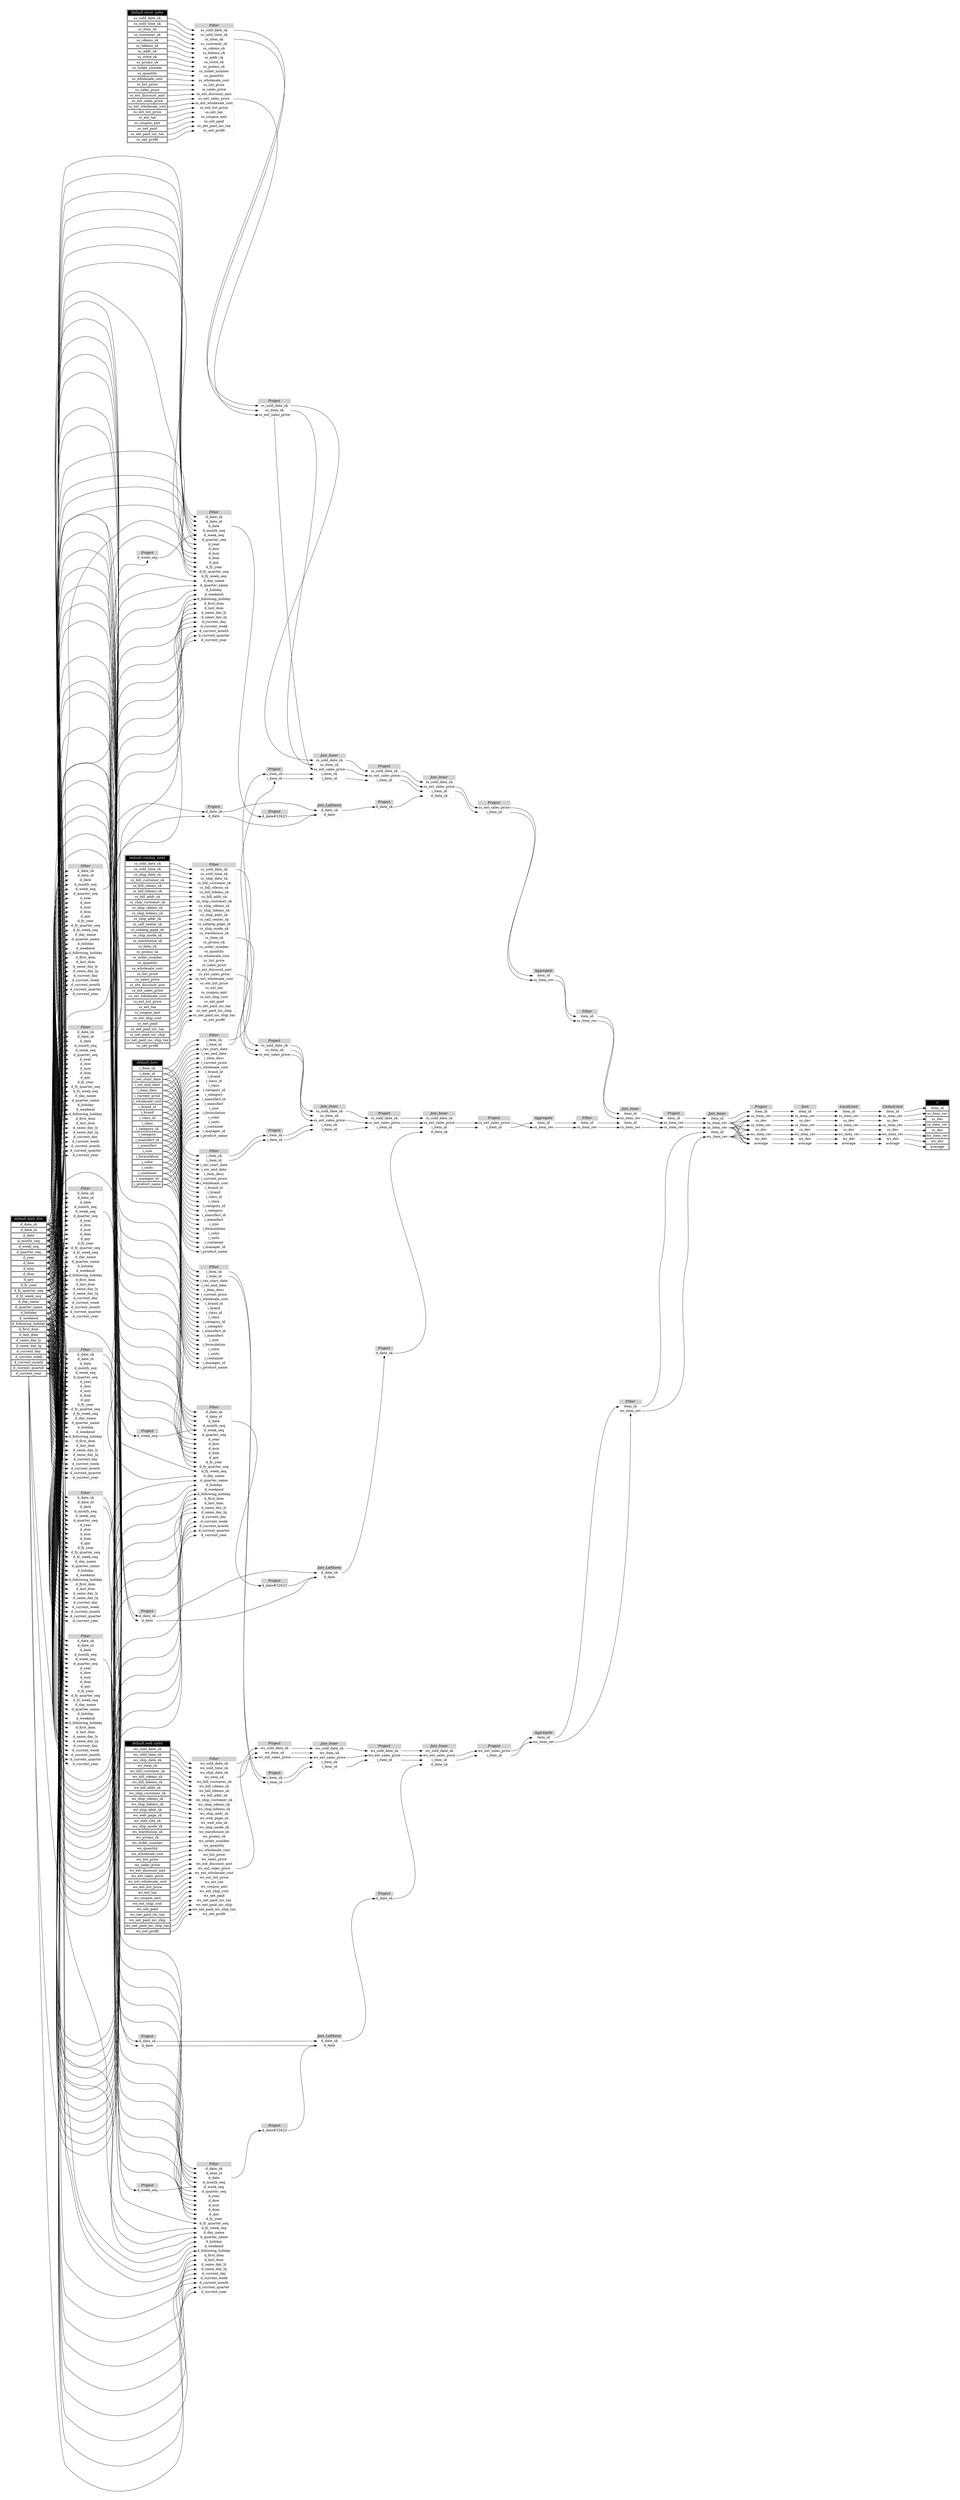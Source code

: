 // Automatically generated by TPCDSFlowTestSuite


digraph {
  graph [pad="0.5" nodesep="0.5" ranksep="1" fontname="Helvetica" rankdir=LR];
  node [shape=plaintext]

  
"Aggregate_18fbb4a" [label=<
<table color="lightgray" border="1" cellborder="0" cellspacing="0">
  <tr><td bgcolor="lightgray" port="nodeName"><i>Aggregate</i></td></tr>
  <tr><td port="0">item_id</td></tr>
<tr><td port="1">cs_item_rev</td></tr>
</table>>];
     

"Aggregate_3440aec" [label=<
<table color="lightgray" border="1" cellborder="0" cellspacing="0">
  <tr><td bgcolor="lightgray" port="nodeName"><i>Aggregate</i></td></tr>
  <tr><td port="0">item_id</td></tr>
<tr><td port="1">ss_item_rev</td></tr>
</table>>];
     

"Aggregate_e81249c" [label=<
<table color="lightgray" border="1" cellborder="0" cellspacing="0">
  <tr><td bgcolor="lightgray" port="nodeName"><i>Aggregate</i></td></tr>
  <tr><td port="0">item_id</td></tr>
<tr><td port="1">ws_item_rev</td></tr>
</table>>];
     

"Filter_0543bbc" [label=<
<table color="lightgray" border="1" cellborder="0" cellspacing="0">
  <tr><td bgcolor="lightgray" port="nodeName"><i>Filter</i></td></tr>
  <tr><td port="0">d_date_sk</td></tr>
<tr><td port="1">d_date_id</td></tr>
<tr><td port="2">d_date</td></tr>
<tr><td port="3">d_month_seq</td></tr>
<tr><td port="4">d_week_seq</td></tr>
<tr><td port="5">d_quarter_seq</td></tr>
<tr><td port="6">d_year</td></tr>
<tr><td port="7">d_dow</td></tr>
<tr><td port="8">d_moy</td></tr>
<tr><td port="9">d_dom</td></tr>
<tr><td port="10">d_qoy</td></tr>
<tr><td port="11">d_fy_year</td></tr>
<tr><td port="12">d_fy_quarter_seq</td></tr>
<tr><td port="13">d_fy_week_seq</td></tr>
<tr><td port="14">d_day_name</td></tr>
<tr><td port="15">d_quarter_name</td></tr>
<tr><td port="16">d_holiday</td></tr>
<tr><td port="17">d_weekend</td></tr>
<tr><td port="18">d_following_holiday</td></tr>
<tr><td port="19">d_first_dom</td></tr>
<tr><td port="20">d_last_dom</td></tr>
<tr><td port="21">d_same_day_ly</td></tr>
<tr><td port="22">d_same_day_lq</td></tr>
<tr><td port="23">d_current_day</td></tr>
<tr><td port="24">d_current_week</td></tr>
<tr><td port="25">d_current_month</td></tr>
<tr><td port="26">d_current_quarter</td></tr>
<tr><td port="27">d_current_year</td></tr>
</table>>];
     

"Filter_06c994e" [label=<
<table color="lightgray" border="1" cellborder="0" cellspacing="0">
  <tr><td bgcolor="lightgray" port="nodeName"><i>Filter</i></td></tr>
  <tr><td port="0">ss_sold_date_sk</td></tr>
<tr><td port="1">ss_sold_time_sk</td></tr>
<tr><td port="2">ss_item_sk</td></tr>
<tr><td port="3">ss_customer_sk</td></tr>
<tr><td port="4">ss_cdemo_sk</td></tr>
<tr><td port="5">ss_hdemo_sk</td></tr>
<tr><td port="6">ss_addr_sk</td></tr>
<tr><td port="7">ss_store_sk</td></tr>
<tr><td port="8">ss_promo_sk</td></tr>
<tr><td port="9">ss_ticket_number</td></tr>
<tr><td port="10">ss_quantity</td></tr>
<tr><td port="11">ss_wholesale_cost</td></tr>
<tr><td port="12">ss_list_price</td></tr>
<tr><td port="13">ss_sales_price</td></tr>
<tr><td port="14">ss_ext_discount_amt</td></tr>
<tr><td port="15">ss_ext_sales_price</td></tr>
<tr><td port="16">ss_ext_wholesale_cost</td></tr>
<tr><td port="17">ss_ext_list_price</td></tr>
<tr><td port="18">ss_ext_tax</td></tr>
<tr><td port="19">ss_coupon_amt</td></tr>
<tr><td port="20">ss_net_paid</td></tr>
<tr><td port="21">ss_net_paid_inc_tax</td></tr>
<tr><td port="22">ss_net_profit</td></tr>
</table>>];
     

"Filter_1317dd9" [label=<
<table color="lightgray" border="1" cellborder="0" cellspacing="0">
  <tr><td bgcolor="lightgray" port="nodeName"><i>Filter</i></td></tr>
  <tr><td port="0">ws_sold_date_sk</td></tr>
<tr><td port="1">ws_sold_time_sk</td></tr>
<tr><td port="2">ws_ship_date_sk</td></tr>
<tr><td port="3">ws_item_sk</td></tr>
<tr><td port="4">ws_bill_customer_sk</td></tr>
<tr><td port="5">ws_bill_cdemo_sk</td></tr>
<tr><td port="6">ws_bill_hdemo_sk</td></tr>
<tr><td port="7">ws_bill_addr_sk</td></tr>
<tr><td port="8">ws_ship_customer_sk</td></tr>
<tr><td port="9">ws_ship_cdemo_sk</td></tr>
<tr><td port="10">ws_ship_hdemo_sk</td></tr>
<tr><td port="11">ws_ship_addr_sk</td></tr>
<tr><td port="12">ws_web_page_sk</td></tr>
<tr><td port="13">ws_web_site_sk</td></tr>
<tr><td port="14">ws_ship_mode_sk</td></tr>
<tr><td port="15">ws_warehouse_sk</td></tr>
<tr><td port="16">ws_promo_sk</td></tr>
<tr><td port="17">ws_order_number</td></tr>
<tr><td port="18">ws_quantity</td></tr>
<tr><td port="19">ws_wholesale_cost</td></tr>
<tr><td port="20">ws_list_price</td></tr>
<tr><td port="21">ws_sales_price</td></tr>
<tr><td port="22">ws_ext_discount_amt</td></tr>
<tr><td port="23">ws_ext_sales_price</td></tr>
<tr><td port="24">ws_ext_wholesale_cost</td></tr>
<tr><td port="25">ws_ext_list_price</td></tr>
<tr><td port="26">ws_ext_tax</td></tr>
<tr><td port="27">ws_coupon_amt</td></tr>
<tr><td port="28">ws_ext_ship_cost</td></tr>
<tr><td port="29">ws_net_paid</td></tr>
<tr><td port="30">ws_net_paid_inc_tax</td></tr>
<tr><td port="31">ws_net_paid_inc_ship</td></tr>
<tr><td port="32">ws_net_paid_inc_ship_tax</td></tr>
<tr><td port="33">ws_net_profit</td></tr>
</table>>];
     

"Filter_1a8f4db" [label=<
<table color="lightgray" border="1" cellborder="0" cellspacing="0">
  <tr><td bgcolor="lightgray" port="nodeName"><i>Filter</i></td></tr>
  <tr><td port="0">d_date_sk</td></tr>
<tr><td port="1">d_date_id</td></tr>
<tr><td port="2">d_date</td></tr>
<tr><td port="3">d_month_seq</td></tr>
<tr><td port="4">d_week_seq</td></tr>
<tr><td port="5">d_quarter_seq</td></tr>
<tr><td port="6">d_year</td></tr>
<tr><td port="7">d_dow</td></tr>
<tr><td port="8">d_moy</td></tr>
<tr><td port="9">d_dom</td></tr>
<tr><td port="10">d_qoy</td></tr>
<tr><td port="11">d_fy_year</td></tr>
<tr><td port="12">d_fy_quarter_seq</td></tr>
<tr><td port="13">d_fy_week_seq</td></tr>
<tr><td port="14">d_day_name</td></tr>
<tr><td port="15">d_quarter_name</td></tr>
<tr><td port="16">d_holiday</td></tr>
<tr><td port="17">d_weekend</td></tr>
<tr><td port="18">d_following_holiday</td></tr>
<tr><td port="19">d_first_dom</td></tr>
<tr><td port="20">d_last_dom</td></tr>
<tr><td port="21">d_same_day_ly</td></tr>
<tr><td port="22">d_same_day_lq</td></tr>
<tr><td port="23">d_current_day</td></tr>
<tr><td port="24">d_current_week</td></tr>
<tr><td port="25">d_current_month</td></tr>
<tr><td port="26">d_current_quarter</td></tr>
<tr><td port="27">d_current_year</td></tr>
</table>>];
     

"Filter_2020b71" [label=<
<table color="lightgray" border="1" cellborder="0" cellspacing="0">
  <tr><td bgcolor="lightgray" port="nodeName"><i>Filter</i></td></tr>
  <tr><td port="0">d_date_sk</td></tr>
<tr><td port="1">d_date_id</td></tr>
<tr><td port="2">d_date</td></tr>
<tr><td port="3">d_month_seq</td></tr>
<tr><td port="4">d_week_seq</td></tr>
<tr><td port="5">d_quarter_seq</td></tr>
<tr><td port="6">d_year</td></tr>
<tr><td port="7">d_dow</td></tr>
<tr><td port="8">d_moy</td></tr>
<tr><td port="9">d_dom</td></tr>
<tr><td port="10">d_qoy</td></tr>
<tr><td port="11">d_fy_year</td></tr>
<tr><td port="12">d_fy_quarter_seq</td></tr>
<tr><td port="13">d_fy_week_seq</td></tr>
<tr><td port="14">d_day_name</td></tr>
<tr><td port="15">d_quarter_name</td></tr>
<tr><td port="16">d_holiday</td></tr>
<tr><td port="17">d_weekend</td></tr>
<tr><td port="18">d_following_holiday</td></tr>
<tr><td port="19">d_first_dom</td></tr>
<tr><td port="20">d_last_dom</td></tr>
<tr><td port="21">d_same_day_ly</td></tr>
<tr><td port="22">d_same_day_lq</td></tr>
<tr><td port="23">d_current_day</td></tr>
<tr><td port="24">d_current_week</td></tr>
<tr><td port="25">d_current_month</td></tr>
<tr><td port="26">d_current_quarter</td></tr>
<tr><td port="27">d_current_year</td></tr>
</table>>];
     

"Filter_20a0f13" [label=<
<table color="lightgray" border="1" cellborder="0" cellspacing="0">
  <tr><td bgcolor="lightgray" port="nodeName"><i>Filter</i></td></tr>
  <tr><td port="0">i_item_sk</td></tr>
<tr><td port="1">i_item_id</td></tr>
<tr><td port="2">i_rec_start_date</td></tr>
<tr><td port="3">i_rec_end_date</td></tr>
<tr><td port="4">i_item_desc</td></tr>
<tr><td port="5">i_current_price</td></tr>
<tr><td port="6">i_wholesale_cost</td></tr>
<tr><td port="7">i_brand_id</td></tr>
<tr><td port="8">i_brand</td></tr>
<tr><td port="9">i_class_id</td></tr>
<tr><td port="10">i_class</td></tr>
<tr><td port="11">i_category_id</td></tr>
<tr><td port="12">i_category</td></tr>
<tr><td port="13">i_manufact_id</td></tr>
<tr><td port="14">i_manufact</td></tr>
<tr><td port="15">i_size</td></tr>
<tr><td port="16">i_formulation</td></tr>
<tr><td port="17">i_color</td></tr>
<tr><td port="18">i_units</td></tr>
<tr><td port="19">i_container</td></tr>
<tr><td port="20">i_manager_id</td></tr>
<tr><td port="21">i_product_name</td></tr>
</table>>];
     

"Filter_22a597d" [label=<
<table color="lightgray" border="1" cellborder="0" cellspacing="0">
  <tr><td bgcolor="lightgray" port="nodeName"><i>Filter</i></td></tr>
  <tr><td port="0">d_date_sk</td></tr>
<tr><td port="1">d_date_id</td></tr>
<tr><td port="2">d_date</td></tr>
<tr><td port="3">d_month_seq</td></tr>
<tr><td port="4">d_week_seq</td></tr>
<tr><td port="5">d_quarter_seq</td></tr>
<tr><td port="6">d_year</td></tr>
<tr><td port="7">d_dow</td></tr>
<tr><td port="8">d_moy</td></tr>
<tr><td port="9">d_dom</td></tr>
<tr><td port="10">d_qoy</td></tr>
<tr><td port="11">d_fy_year</td></tr>
<tr><td port="12">d_fy_quarter_seq</td></tr>
<tr><td port="13">d_fy_week_seq</td></tr>
<tr><td port="14">d_day_name</td></tr>
<tr><td port="15">d_quarter_name</td></tr>
<tr><td port="16">d_holiday</td></tr>
<tr><td port="17">d_weekend</td></tr>
<tr><td port="18">d_following_holiday</td></tr>
<tr><td port="19">d_first_dom</td></tr>
<tr><td port="20">d_last_dom</td></tr>
<tr><td port="21">d_same_day_ly</td></tr>
<tr><td port="22">d_same_day_lq</td></tr>
<tr><td port="23">d_current_day</td></tr>
<tr><td port="24">d_current_week</td></tr>
<tr><td port="25">d_current_month</td></tr>
<tr><td port="26">d_current_quarter</td></tr>
<tr><td port="27">d_current_year</td></tr>
</table>>];
     

"Filter_273ea36" [label=<
<table color="lightgray" border="1" cellborder="0" cellspacing="0">
  <tr><td bgcolor="lightgray" port="nodeName"><i>Filter</i></td></tr>
  <tr><td port="0">item_id</td></tr>
<tr><td port="1">cs_item_rev</td></tr>
</table>>];
     

"Filter_2f0c9e1" [label=<
<table color="lightgray" border="1" cellborder="0" cellspacing="0">
  <tr><td bgcolor="lightgray" port="nodeName"><i>Filter</i></td></tr>
  <tr><td port="0">i_item_sk</td></tr>
<tr><td port="1">i_item_id</td></tr>
<tr><td port="2">i_rec_start_date</td></tr>
<tr><td port="3">i_rec_end_date</td></tr>
<tr><td port="4">i_item_desc</td></tr>
<tr><td port="5">i_current_price</td></tr>
<tr><td port="6">i_wholesale_cost</td></tr>
<tr><td port="7">i_brand_id</td></tr>
<tr><td port="8">i_brand</td></tr>
<tr><td port="9">i_class_id</td></tr>
<tr><td port="10">i_class</td></tr>
<tr><td port="11">i_category_id</td></tr>
<tr><td port="12">i_category</td></tr>
<tr><td port="13">i_manufact_id</td></tr>
<tr><td port="14">i_manufact</td></tr>
<tr><td port="15">i_size</td></tr>
<tr><td port="16">i_formulation</td></tr>
<tr><td port="17">i_color</td></tr>
<tr><td port="18">i_units</td></tr>
<tr><td port="19">i_container</td></tr>
<tr><td port="20">i_manager_id</td></tr>
<tr><td port="21">i_product_name</td></tr>
</table>>];
     

"Filter_342af6d" [label=<
<table color="lightgray" border="1" cellborder="0" cellspacing="0">
  <tr><td bgcolor="lightgray" port="nodeName"><i>Filter</i></td></tr>
  <tr><td port="0">item_id</td></tr>
<tr><td port="1">ws_item_rev</td></tr>
</table>>];
     

"Filter_45f1bce" [label=<
<table color="lightgray" border="1" cellborder="0" cellspacing="0">
  <tr><td bgcolor="lightgray" port="nodeName"><i>Filter</i></td></tr>
  <tr><td port="0">d_date_sk</td></tr>
<tr><td port="1">d_date_id</td></tr>
<tr><td port="2">d_date</td></tr>
<tr><td port="3">d_month_seq</td></tr>
<tr><td port="4">d_week_seq</td></tr>
<tr><td port="5">d_quarter_seq</td></tr>
<tr><td port="6">d_year</td></tr>
<tr><td port="7">d_dow</td></tr>
<tr><td port="8">d_moy</td></tr>
<tr><td port="9">d_dom</td></tr>
<tr><td port="10">d_qoy</td></tr>
<tr><td port="11">d_fy_year</td></tr>
<tr><td port="12">d_fy_quarter_seq</td></tr>
<tr><td port="13">d_fy_week_seq</td></tr>
<tr><td port="14">d_day_name</td></tr>
<tr><td port="15">d_quarter_name</td></tr>
<tr><td port="16">d_holiday</td></tr>
<tr><td port="17">d_weekend</td></tr>
<tr><td port="18">d_following_holiday</td></tr>
<tr><td port="19">d_first_dom</td></tr>
<tr><td port="20">d_last_dom</td></tr>
<tr><td port="21">d_same_day_ly</td></tr>
<tr><td port="22">d_same_day_lq</td></tr>
<tr><td port="23">d_current_day</td></tr>
<tr><td port="24">d_current_week</td></tr>
<tr><td port="25">d_current_month</td></tr>
<tr><td port="26">d_current_quarter</td></tr>
<tr><td port="27">d_current_year</td></tr>
</table>>];
     

"Filter_78157f2" [label=<
<table color="lightgray" border="1" cellborder="0" cellspacing="0">
  <tr><td bgcolor="lightgray" port="nodeName"><i>Filter</i></td></tr>
  <tr><td port="0">d_date_sk</td></tr>
<tr><td port="1">d_date_id</td></tr>
<tr><td port="2">d_date</td></tr>
<tr><td port="3">d_month_seq</td></tr>
<tr><td port="4">d_week_seq</td></tr>
<tr><td port="5">d_quarter_seq</td></tr>
<tr><td port="6">d_year</td></tr>
<tr><td port="7">d_dow</td></tr>
<tr><td port="8">d_moy</td></tr>
<tr><td port="9">d_dom</td></tr>
<tr><td port="10">d_qoy</td></tr>
<tr><td port="11">d_fy_year</td></tr>
<tr><td port="12">d_fy_quarter_seq</td></tr>
<tr><td port="13">d_fy_week_seq</td></tr>
<tr><td port="14">d_day_name</td></tr>
<tr><td port="15">d_quarter_name</td></tr>
<tr><td port="16">d_holiday</td></tr>
<tr><td port="17">d_weekend</td></tr>
<tr><td port="18">d_following_holiday</td></tr>
<tr><td port="19">d_first_dom</td></tr>
<tr><td port="20">d_last_dom</td></tr>
<tr><td port="21">d_same_day_ly</td></tr>
<tr><td port="22">d_same_day_lq</td></tr>
<tr><td port="23">d_current_day</td></tr>
<tr><td port="24">d_current_week</td></tr>
<tr><td port="25">d_current_month</td></tr>
<tr><td port="26">d_current_quarter</td></tr>
<tr><td port="27">d_current_year</td></tr>
</table>>];
     

"Filter_7f83b27" [label=<
<table color="lightgray" border="1" cellborder="0" cellspacing="0">
  <tr><td bgcolor="lightgray" port="nodeName"><i>Filter</i></td></tr>
  <tr><td port="0">i_item_sk</td></tr>
<tr><td port="1">i_item_id</td></tr>
<tr><td port="2">i_rec_start_date</td></tr>
<tr><td port="3">i_rec_end_date</td></tr>
<tr><td port="4">i_item_desc</td></tr>
<tr><td port="5">i_current_price</td></tr>
<tr><td port="6">i_wholesale_cost</td></tr>
<tr><td port="7">i_brand_id</td></tr>
<tr><td port="8">i_brand</td></tr>
<tr><td port="9">i_class_id</td></tr>
<tr><td port="10">i_class</td></tr>
<tr><td port="11">i_category_id</td></tr>
<tr><td port="12">i_category</td></tr>
<tr><td port="13">i_manufact_id</td></tr>
<tr><td port="14">i_manufact</td></tr>
<tr><td port="15">i_size</td></tr>
<tr><td port="16">i_formulation</td></tr>
<tr><td port="17">i_color</td></tr>
<tr><td port="18">i_units</td></tr>
<tr><td port="19">i_container</td></tr>
<tr><td port="20">i_manager_id</td></tr>
<tr><td port="21">i_product_name</td></tr>
</table>>];
     

"Filter_9188bca" [label=<
<table color="lightgray" border="1" cellborder="0" cellspacing="0">
  <tr><td bgcolor="lightgray" port="nodeName"><i>Filter</i></td></tr>
  <tr><td port="0">item_id</td></tr>
<tr><td port="1">ss_item_rev</td></tr>
</table>>];
     

"Filter_b06c3d3" [label=<
<table color="lightgray" border="1" cellborder="0" cellspacing="0">
  <tr><td bgcolor="lightgray" port="nodeName"><i>Filter</i></td></tr>
  <tr><td port="0">cs_sold_date_sk</td></tr>
<tr><td port="1">cs_sold_time_sk</td></tr>
<tr><td port="2">cs_ship_date_sk</td></tr>
<tr><td port="3">cs_bill_customer_sk</td></tr>
<tr><td port="4">cs_bill_cdemo_sk</td></tr>
<tr><td port="5">cs_bill_hdemo_sk</td></tr>
<tr><td port="6">cs_bill_addr_sk</td></tr>
<tr><td port="7">cs_ship_customer_sk</td></tr>
<tr><td port="8">cs_ship_cdemo_sk</td></tr>
<tr><td port="9">cs_ship_hdemo_sk</td></tr>
<tr><td port="10">cs_ship_addr_sk</td></tr>
<tr><td port="11">cs_call_center_sk</td></tr>
<tr><td port="12">cs_catalog_page_sk</td></tr>
<tr><td port="13">cs_ship_mode_sk</td></tr>
<tr><td port="14">cs_warehouse_sk</td></tr>
<tr><td port="15">cs_item_sk</td></tr>
<tr><td port="16">cs_promo_sk</td></tr>
<tr><td port="17">cs_order_number</td></tr>
<tr><td port="18">cs_quantity</td></tr>
<tr><td port="19">cs_wholesale_cost</td></tr>
<tr><td port="20">cs_list_price</td></tr>
<tr><td port="21">cs_sales_price</td></tr>
<tr><td port="22">cs_ext_discount_amt</td></tr>
<tr><td port="23">cs_ext_sales_price</td></tr>
<tr><td port="24">cs_ext_wholesale_cost</td></tr>
<tr><td port="25">cs_ext_list_price</td></tr>
<tr><td port="26">cs_ext_tax</td></tr>
<tr><td port="27">cs_coupon_amt</td></tr>
<tr><td port="28">cs_ext_ship_cost</td></tr>
<tr><td port="29">cs_net_paid</td></tr>
<tr><td port="30">cs_net_paid_inc_tax</td></tr>
<tr><td port="31">cs_net_paid_inc_ship</td></tr>
<tr><td port="32">cs_net_paid_inc_ship_tax</td></tr>
<tr><td port="33">cs_net_profit</td></tr>
</table>>];
     

"Filter_b256860" [label=<
<table color="lightgray" border="1" cellborder="0" cellspacing="0">
  <tr><td bgcolor="lightgray" port="nodeName"><i>Filter</i></td></tr>
  <tr><td port="0">d_date_sk</td></tr>
<tr><td port="1">d_date_id</td></tr>
<tr><td port="2">d_date</td></tr>
<tr><td port="3">d_month_seq</td></tr>
<tr><td port="4">d_week_seq</td></tr>
<tr><td port="5">d_quarter_seq</td></tr>
<tr><td port="6">d_year</td></tr>
<tr><td port="7">d_dow</td></tr>
<tr><td port="8">d_moy</td></tr>
<tr><td port="9">d_dom</td></tr>
<tr><td port="10">d_qoy</td></tr>
<tr><td port="11">d_fy_year</td></tr>
<tr><td port="12">d_fy_quarter_seq</td></tr>
<tr><td port="13">d_fy_week_seq</td></tr>
<tr><td port="14">d_day_name</td></tr>
<tr><td port="15">d_quarter_name</td></tr>
<tr><td port="16">d_holiday</td></tr>
<tr><td port="17">d_weekend</td></tr>
<tr><td port="18">d_following_holiday</td></tr>
<tr><td port="19">d_first_dom</td></tr>
<tr><td port="20">d_last_dom</td></tr>
<tr><td port="21">d_same_day_ly</td></tr>
<tr><td port="22">d_same_day_lq</td></tr>
<tr><td port="23">d_current_day</td></tr>
<tr><td port="24">d_current_week</td></tr>
<tr><td port="25">d_current_month</td></tr>
<tr><td port="26">d_current_quarter</td></tr>
<tr><td port="27">d_current_year</td></tr>
</table>>];
     

"Filter_b901181" [label=<
<table color="lightgray" border="1" cellborder="0" cellspacing="0">
  <tr><td bgcolor="lightgray" port="nodeName"><i>Filter</i></td></tr>
  <tr><td port="0">d_date_sk</td></tr>
<tr><td port="1">d_date_id</td></tr>
<tr><td port="2">d_date</td></tr>
<tr><td port="3">d_month_seq</td></tr>
<tr><td port="4">d_week_seq</td></tr>
<tr><td port="5">d_quarter_seq</td></tr>
<tr><td port="6">d_year</td></tr>
<tr><td port="7">d_dow</td></tr>
<tr><td port="8">d_moy</td></tr>
<tr><td port="9">d_dom</td></tr>
<tr><td port="10">d_qoy</td></tr>
<tr><td port="11">d_fy_year</td></tr>
<tr><td port="12">d_fy_quarter_seq</td></tr>
<tr><td port="13">d_fy_week_seq</td></tr>
<tr><td port="14">d_day_name</td></tr>
<tr><td port="15">d_quarter_name</td></tr>
<tr><td port="16">d_holiday</td></tr>
<tr><td port="17">d_weekend</td></tr>
<tr><td port="18">d_following_holiday</td></tr>
<tr><td port="19">d_first_dom</td></tr>
<tr><td port="20">d_last_dom</td></tr>
<tr><td port="21">d_same_day_ly</td></tr>
<tr><td port="22">d_same_day_lq</td></tr>
<tr><td port="23">d_current_day</td></tr>
<tr><td port="24">d_current_week</td></tr>
<tr><td port="25">d_current_month</td></tr>
<tr><td port="26">d_current_quarter</td></tr>
<tr><td port="27">d_current_year</td></tr>
</table>>];
     

"Filter_d39b3de" [label=<
<table color="lightgray" border="1" cellborder="0" cellspacing="0">
  <tr><td bgcolor="lightgray" port="nodeName"><i>Filter</i></td></tr>
  <tr><td port="0">d_date_sk</td></tr>
<tr><td port="1">d_date_id</td></tr>
<tr><td port="2">d_date</td></tr>
<tr><td port="3">d_month_seq</td></tr>
<tr><td port="4">d_week_seq</td></tr>
<tr><td port="5">d_quarter_seq</td></tr>
<tr><td port="6">d_year</td></tr>
<tr><td port="7">d_dow</td></tr>
<tr><td port="8">d_moy</td></tr>
<tr><td port="9">d_dom</td></tr>
<tr><td port="10">d_qoy</td></tr>
<tr><td port="11">d_fy_year</td></tr>
<tr><td port="12">d_fy_quarter_seq</td></tr>
<tr><td port="13">d_fy_week_seq</td></tr>
<tr><td port="14">d_day_name</td></tr>
<tr><td port="15">d_quarter_name</td></tr>
<tr><td port="16">d_holiday</td></tr>
<tr><td port="17">d_weekend</td></tr>
<tr><td port="18">d_following_holiday</td></tr>
<tr><td port="19">d_first_dom</td></tr>
<tr><td port="20">d_last_dom</td></tr>
<tr><td port="21">d_same_day_ly</td></tr>
<tr><td port="22">d_same_day_lq</td></tr>
<tr><td port="23">d_current_day</td></tr>
<tr><td port="24">d_current_week</td></tr>
<tr><td port="25">d_current_month</td></tr>
<tr><td port="26">d_current_quarter</td></tr>
<tr><td port="27">d_current_year</td></tr>
</table>>];
     

"GlobalLimit_5cf6db7" [label=<
<table color="lightgray" border="1" cellborder="0" cellspacing="0">
  <tr><td bgcolor="lightgray" port="nodeName"><i>GlobalLimit</i></td></tr>
  <tr><td port="0">item_id</td></tr>
<tr><td port="1">ss_item_rev</td></tr>
<tr><td port="2">ss_dev</td></tr>
<tr><td port="3">cs_item_rev</td></tr>
<tr><td port="4">cs_dev</td></tr>
<tr><td port="5">ws_item_rev</td></tr>
<tr><td port="6">ws_dev</td></tr>
<tr><td port="7">average</td></tr>
</table>>];
     

"Join_Inner_06c7cc3" [label=<
<table color="lightgray" border="1" cellborder="0" cellspacing="0">
  <tr><td bgcolor="lightgray" port="nodeName"><i>Join_Inner</i></td></tr>
  <tr><td port="0">ws_sold_date_sk</td></tr>
<tr><td port="1">ws_ext_sales_price</td></tr>
<tr><td port="2">i_item_id</td></tr>
<tr><td port="3">d_date_sk</td></tr>
</table>>];
     

"Join_Inner_355692c" [label=<
<table color="lightgray" border="1" cellborder="0" cellspacing="0">
  <tr><td bgcolor="lightgray" port="nodeName"><i>Join_Inner</i></td></tr>
  <tr><td port="0">ss_sold_date_sk</td></tr>
<tr><td port="1">ss_item_sk</td></tr>
<tr><td port="2">ss_ext_sales_price</td></tr>
<tr><td port="3">i_item_sk</td></tr>
<tr><td port="4">i_item_id</td></tr>
</table>>];
     

"Join_Inner_55d8132" [label=<
<table color="lightgray" border="1" cellborder="0" cellspacing="0">
  <tr><td bgcolor="lightgray" port="nodeName"><i>Join_Inner</i></td></tr>
  <tr><td port="0">item_id</td></tr>
<tr><td port="1">ss_item_rev</td></tr>
<tr><td port="2">cs_item_rev</td></tr>
<tr><td port="3">item_id</td></tr>
<tr><td port="4">ws_item_rev</td></tr>
</table>>];
     

"Join_Inner_95771e0" [label=<
<table color="lightgray" border="1" cellborder="0" cellspacing="0">
  <tr><td bgcolor="lightgray" port="nodeName"><i>Join_Inner</i></td></tr>
  <tr><td port="0">ss_sold_date_sk</td></tr>
<tr><td port="1">ss_ext_sales_price</td></tr>
<tr><td port="2">i_item_id</td></tr>
<tr><td port="3">d_date_sk</td></tr>
</table>>];
     

"Join_Inner_a6a5d62" [label=<
<table color="lightgray" border="1" cellborder="0" cellspacing="0">
  <tr><td bgcolor="lightgray" port="nodeName"><i>Join_Inner</i></td></tr>
  <tr><td port="0">ws_sold_date_sk</td></tr>
<tr><td port="1">ws_item_sk</td></tr>
<tr><td port="2">ws_ext_sales_price</td></tr>
<tr><td port="3">i_item_sk</td></tr>
<tr><td port="4">i_item_id</td></tr>
</table>>];
     

"Join_Inner_a7ccad5" [label=<
<table color="lightgray" border="1" cellborder="0" cellspacing="0">
  <tr><td bgcolor="lightgray" port="nodeName"><i>Join_Inner</i></td></tr>
  <tr><td port="0">cs_sold_date_sk</td></tr>
<tr><td port="1">cs_item_sk</td></tr>
<tr><td port="2">cs_ext_sales_price</td></tr>
<tr><td port="3">i_item_sk</td></tr>
<tr><td port="4">i_item_id</td></tr>
</table>>];
     

"Join_Inner_af4ac87" [label=<
<table color="lightgray" border="1" cellborder="0" cellspacing="0">
  <tr><td bgcolor="lightgray" port="nodeName"><i>Join_Inner</i></td></tr>
  <tr><td port="0">cs_sold_date_sk</td></tr>
<tr><td port="1">cs_ext_sales_price</td></tr>
<tr><td port="2">i_item_id</td></tr>
<tr><td port="3">d_date_sk</td></tr>
</table>>];
     

"Join_Inner_b954dfa" [label=<
<table color="lightgray" border="1" cellborder="0" cellspacing="0">
  <tr><td bgcolor="lightgray" port="nodeName"><i>Join_Inner</i></td></tr>
  <tr><td port="0">item_id</td></tr>
<tr><td port="1">ss_item_rev</td></tr>
<tr><td port="2">item_id</td></tr>
<tr><td port="3">cs_item_rev</td></tr>
</table>>];
     

"Join_LeftSemi_2941a0e" [label=<
<table color="lightgray" border="1" cellborder="0" cellspacing="0">
  <tr><td bgcolor="lightgray" port="nodeName"><i>Join_LeftSemi</i></td></tr>
  <tr><td port="0">d_date_sk</td></tr>
<tr><td port="1">d_date</td></tr>
</table>>];
     

"Join_LeftSemi_78860a7" [label=<
<table color="lightgray" border="1" cellborder="0" cellspacing="0">
  <tr><td bgcolor="lightgray" port="nodeName"><i>Join_LeftSemi</i></td></tr>
  <tr><td port="0">d_date_sk</td></tr>
<tr><td port="1">d_date</td></tr>
</table>>];
     

"Join_LeftSemi_85325c9" [label=<
<table color="lightgray" border="1" cellborder="0" cellspacing="0">
  <tr><td bgcolor="lightgray" port="nodeName"><i>Join_LeftSemi</i></td></tr>
  <tr><td port="0">d_date_sk</td></tr>
<tr><td port="1">d_date</td></tr>
</table>>];
     

"LocalLimit_033153a" [label=<
<table color="lightgray" border="1" cellborder="0" cellspacing="0">
  <tr><td bgcolor="lightgray" port="nodeName"><i>LocalLimit</i></td></tr>
  <tr><td port="0">item_id</td></tr>
<tr><td port="1">ss_item_rev</td></tr>
<tr><td port="2">ss_dev</td></tr>
<tr><td port="3">cs_item_rev</td></tr>
<tr><td port="4">cs_dev</td></tr>
<tr><td port="5">ws_item_rev</td></tr>
<tr><td port="6">ws_dev</td></tr>
<tr><td port="7">average</td></tr>
</table>>];
     

"Project_098dd98" [label=<
<table color="lightgray" border="1" cellborder="0" cellspacing="0">
  <tr><td bgcolor="lightgray" port="nodeName"><i>Project</i></td></tr>
  <tr><td port="0">i_item_sk</td></tr>
<tr><td port="1">i_item_id</td></tr>
</table>>];
     

"Project_2801909" [label=<
<table color="lightgray" border="1" cellborder="0" cellspacing="0">
  <tr><td bgcolor="lightgray" port="nodeName"><i>Project</i></td></tr>
  <tr><td port="0">cs_sold_date_sk</td></tr>
<tr><td port="1">cs_ext_sales_price</td></tr>
<tr><td port="2">i_item_id</td></tr>
</table>>];
     

"Project_2921611" [label=<
<table color="lightgray" border="1" cellborder="0" cellspacing="0">
  <tr><td bgcolor="lightgray" port="nodeName"><i>Project</i></td></tr>
  <tr><td port="0">d_date#32623</td></tr>
</table>>];
     

"Project_36539bf" [label=<
<table color="lightgray" border="1" cellborder="0" cellspacing="0">
  <tr><td bgcolor="lightgray" port="nodeName"><i>Project</i></td></tr>
  <tr><td port="0">ss_sold_date_sk</td></tr>
<tr><td port="1">ss_item_sk</td></tr>
<tr><td port="2">ss_ext_sales_price</td></tr>
</table>>];
     

"Project_3db7f81" [label=<
<table color="lightgray" border="1" cellborder="0" cellspacing="0">
  <tr><td bgcolor="lightgray" port="nodeName"><i>Project</i></td></tr>
  <tr><td port="0">cs_sold_date_sk</td></tr>
<tr><td port="1">cs_item_sk</td></tr>
<tr><td port="2">cs_ext_sales_price</td></tr>
</table>>];
     

"Project_3e2a3ce" [label=<
<table color="lightgray" border="1" cellborder="0" cellspacing="0">
  <tr><td bgcolor="lightgray" port="nodeName"><i>Project</i></td></tr>
  <tr><td port="0">d_date_sk</td></tr>
</table>>];
     

"Project_40e74ba" [label=<
<table color="lightgray" border="1" cellborder="0" cellspacing="0">
  <tr><td bgcolor="lightgray" port="nodeName"><i>Project</i></td></tr>
  <tr><td port="0">item_id</td></tr>
<tr><td port="1">ss_item_rev</td></tr>
<tr><td port="2">ss_dev</td></tr>
<tr><td port="3">cs_item_rev</td></tr>
<tr><td port="4">cs_dev</td></tr>
<tr><td port="5">ws_item_rev</td></tr>
<tr><td port="6">ws_dev</td></tr>
<tr><td port="7">average</td></tr>
</table>>];
     

"Project_49133a3" [label=<
<table color="lightgray" border="1" cellborder="0" cellspacing="0">
  <tr><td bgcolor="lightgray" port="nodeName"><i>Project</i></td></tr>
  <tr><td port="0">ws_sold_date_sk</td></tr>
<tr><td port="1">ws_item_sk</td></tr>
<tr><td port="2">ws_ext_sales_price</td></tr>
</table>>];
     

"Project_4925aca" [label=<
<table color="lightgray" border="1" cellborder="0" cellspacing="0">
  <tr><td bgcolor="lightgray" port="nodeName"><i>Project</i></td></tr>
  <tr><td port="0">d_date_sk</td></tr>
</table>>];
     

"Project_4f44e84" [label=<
<table color="lightgray" border="1" cellborder="0" cellspacing="0">
  <tr><td bgcolor="lightgray" port="nodeName"><i>Project</i></td></tr>
  <tr><td port="0">ws_sold_date_sk</td></tr>
<tr><td port="1">ws_ext_sales_price</td></tr>
<tr><td port="2">i_item_id</td></tr>
</table>>];
     

"Project_744bfa6" [label=<
<table color="lightgray" border="1" cellborder="0" cellspacing="0">
  <tr><td bgcolor="lightgray" port="nodeName"><i>Project</i></td></tr>
  <tr><td port="0">d_date#32623</td></tr>
</table>>];
     

"Project_78ec6f7" [label=<
<table color="lightgray" border="1" cellborder="0" cellspacing="0">
  <tr><td bgcolor="lightgray" port="nodeName"><i>Project</i></td></tr>
  <tr><td port="0">d_week_seq</td></tr>
</table>>];
     

"Project_7bc6b63" [label=<
<table color="lightgray" border="1" cellborder="0" cellspacing="0">
  <tr><td bgcolor="lightgray" port="nodeName"><i>Project</i></td></tr>
  <tr><td port="0">cs_ext_sales_price</td></tr>
<tr><td port="1">i_item_id</td></tr>
</table>>];
     

"Project_8a9cc8d" [label=<
<table color="lightgray" border="1" cellborder="0" cellspacing="0">
  <tr><td bgcolor="lightgray" port="nodeName"><i>Project</i></td></tr>
  <tr><td port="0">ss_ext_sales_price</td></tr>
<tr><td port="1">i_item_id</td></tr>
</table>>];
     

"Project_918a687" [label=<
<table color="lightgray" border="1" cellborder="0" cellspacing="0">
  <tr><td bgcolor="lightgray" port="nodeName"><i>Project</i></td></tr>
  <tr><td port="0">d_date#32623</td></tr>
</table>>];
     

"Project_9704d30" [label=<
<table color="lightgray" border="1" cellborder="0" cellspacing="0">
  <tr><td bgcolor="lightgray" port="nodeName"><i>Project</i></td></tr>
  <tr><td port="0">i_item_sk</td></tr>
<tr><td port="1">i_item_id</td></tr>
</table>>];
     

"Project_98937e4" [label=<
<table color="lightgray" border="1" cellborder="0" cellspacing="0">
  <tr><td bgcolor="lightgray" port="nodeName"><i>Project</i></td></tr>
  <tr><td port="0">item_id</td></tr>
<tr><td port="1">ss_item_rev</td></tr>
<tr><td port="2">cs_item_rev</td></tr>
</table>>];
     

"Project_9cbb49d" [label=<
<table color="lightgray" border="1" cellborder="0" cellspacing="0">
  <tr><td bgcolor="lightgray" port="nodeName"><i>Project</i></td></tr>
  <tr><td port="0">d_week_seq</td></tr>
</table>>];
     

"Project_a3679e9" [label=<
<table color="lightgray" border="1" cellborder="0" cellspacing="0">
  <tr><td bgcolor="lightgray" port="nodeName"><i>Project</i></td></tr>
  <tr><td port="0">d_date_sk</td></tr>
<tr><td port="1">d_date</td></tr>
</table>>];
     

"Project_bf80aae" [label=<
<table color="lightgray" border="1" cellborder="0" cellspacing="0">
  <tr><td bgcolor="lightgray" port="nodeName"><i>Project</i></td></tr>
  <tr><td port="0">i_item_sk</td></tr>
<tr><td port="1">i_item_id</td></tr>
</table>>];
     

"Project_cbd379a" [label=<
<table color="lightgray" border="1" cellborder="0" cellspacing="0">
  <tr><td bgcolor="lightgray" port="nodeName"><i>Project</i></td></tr>
  <tr><td port="0">ss_sold_date_sk</td></tr>
<tr><td port="1">ss_ext_sales_price</td></tr>
<tr><td port="2">i_item_id</td></tr>
</table>>];
     

"Project_cec74dc" [label=<
<table color="lightgray" border="1" cellborder="0" cellspacing="0">
  <tr><td bgcolor="lightgray" port="nodeName"><i>Project</i></td></tr>
  <tr><td port="0">d_date_sk</td></tr>
<tr><td port="1">d_date</td></tr>
</table>>];
     

"Project_d489fba" [label=<
<table color="lightgray" border="1" cellborder="0" cellspacing="0">
  <tr><td bgcolor="lightgray" port="nodeName"><i>Project</i></td></tr>
  <tr><td port="0">ws_ext_sales_price</td></tr>
<tr><td port="1">i_item_id</td></tr>
</table>>];
     

"Project_daa84b8" [label=<
<table color="lightgray" border="1" cellborder="0" cellspacing="0">
  <tr><td bgcolor="lightgray" port="nodeName"><i>Project</i></td></tr>
  <tr><td port="0">d_date_sk</td></tr>
<tr><td port="1">d_date</td></tr>
</table>>];
     

"Project_dc6e78d" [label=<
<table color="lightgray" border="1" cellborder="0" cellspacing="0">
  <tr><td bgcolor="lightgray" port="nodeName"><i>Project</i></td></tr>
  <tr><td port="0">d_date_sk</td></tr>
</table>>];
     

"Project_e60a75b" [label=<
<table color="lightgray" border="1" cellborder="0" cellspacing="0">
  <tr><td bgcolor="lightgray" port="nodeName"><i>Project</i></td></tr>
  <tr><td port="0">d_week_seq</td></tr>
</table>>];
     

"Sort_ff49717" [label=<
<table color="lightgray" border="1" cellborder="0" cellspacing="0">
  <tr><td bgcolor="lightgray" port="nodeName"><i>Sort</i></td></tr>
  <tr><td port="0">item_id</td></tr>
<tr><td port="1">ss_item_rev</td></tr>
<tr><td port="2">ss_dev</td></tr>
<tr><td port="3">cs_item_rev</td></tr>
<tr><td port="4">cs_dev</td></tr>
<tr><td port="5">ws_item_rev</td></tr>
<tr><td port="6">ws_dev</td></tr>
<tr><td port="7">average</td></tr>
</table>>];
     

"default.catalog_sales" [color="black" label=<
<table>
  <tr><td bgcolor="black" port="nodeName"><i><font color="white">default.catalog_sales</font></i></td></tr>
  <tr><td port="0">cs_sold_date_sk</td></tr>
<tr><td port="1">cs_sold_time_sk</td></tr>
<tr><td port="2">cs_ship_date_sk</td></tr>
<tr><td port="3">cs_bill_customer_sk</td></tr>
<tr><td port="4">cs_bill_cdemo_sk</td></tr>
<tr><td port="5">cs_bill_hdemo_sk</td></tr>
<tr><td port="6">cs_bill_addr_sk</td></tr>
<tr><td port="7">cs_ship_customer_sk</td></tr>
<tr><td port="8">cs_ship_cdemo_sk</td></tr>
<tr><td port="9">cs_ship_hdemo_sk</td></tr>
<tr><td port="10">cs_ship_addr_sk</td></tr>
<tr><td port="11">cs_call_center_sk</td></tr>
<tr><td port="12">cs_catalog_page_sk</td></tr>
<tr><td port="13">cs_ship_mode_sk</td></tr>
<tr><td port="14">cs_warehouse_sk</td></tr>
<tr><td port="15">cs_item_sk</td></tr>
<tr><td port="16">cs_promo_sk</td></tr>
<tr><td port="17">cs_order_number</td></tr>
<tr><td port="18">cs_quantity</td></tr>
<tr><td port="19">cs_wholesale_cost</td></tr>
<tr><td port="20">cs_list_price</td></tr>
<tr><td port="21">cs_sales_price</td></tr>
<tr><td port="22">cs_ext_discount_amt</td></tr>
<tr><td port="23">cs_ext_sales_price</td></tr>
<tr><td port="24">cs_ext_wholesale_cost</td></tr>
<tr><td port="25">cs_ext_list_price</td></tr>
<tr><td port="26">cs_ext_tax</td></tr>
<tr><td port="27">cs_coupon_amt</td></tr>
<tr><td port="28">cs_ext_ship_cost</td></tr>
<tr><td port="29">cs_net_paid</td></tr>
<tr><td port="30">cs_net_paid_inc_tax</td></tr>
<tr><td port="31">cs_net_paid_inc_ship</td></tr>
<tr><td port="32">cs_net_paid_inc_ship_tax</td></tr>
<tr><td port="33">cs_net_profit</td></tr>
</table>>];
     

"default.date_dim" [color="black" label=<
<table>
  <tr><td bgcolor="black" port="nodeName"><i><font color="white">default.date_dim</font></i></td></tr>
  <tr><td port="0">d_date_sk</td></tr>
<tr><td port="1">d_date_id</td></tr>
<tr><td port="2">d_date</td></tr>
<tr><td port="3">d_month_seq</td></tr>
<tr><td port="4">d_week_seq</td></tr>
<tr><td port="5">d_quarter_seq</td></tr>
<tr><td port="6">d_year</td></tr>
<tr><td port="7">d_dow</td></tr>
<tr><td port="8">d_moy</td></tr>
<tr><td port="9">d_dom</td></tr>
<tr><td port="10">d_qoy</td></tr>
<tr><td port="11">d_fy_year</td></tr>
<tr><td port="12">d_fy_quarter_seq</td></tr>
<tr><td port="13">d_fy_week_seq</td></tr>
<tr><td port="14">d_day_name</td></tr>
<tr><td port="15">d_quarter_name</td></tr>
<tr><td port="16">d_holiday</td></tr>
<tr><td port="17">d_weekend</td></tr>
<tr><td port="18">d_following_holiday</td></tr>
<tr><td port="19">d_first_dom</td></tr>
<tr><td port="20">d_last_dom</td></tr>
<tr><td port="21">d_same_day_ly</td></tr>
<tr><td port="22">d_same_day_lq</td></tr>
<tr><td port="23">d_current_day</td></tr>
<tr><td port="24">d_current_week</td></tr>
<tr><td port="25">d_current_month</td></tr>
<tr><td port="26">d_current_quarter</td></tr>
<tr><td port="27">d_current_year</td></tr>
</table>>];
     

"default.item" [color="black" label=<
<table>
  <tr><td bgcolor="black" port="nodeName"><i><font color="white">default.item</font></i></td></tr>
  <tr><td port="0">i_item_sk</td></tr>
<tr><td port="1">i_item_id</td></tr>
<tr><td port="2">i_rec_start_date</td></tr>
<tr><td port="3">i_rec_end_date</td></tr>
<tr><td port="4">i_item_desc</td></tr>
<tr><td port="5">i_current_price</td></tr>
<tr><td port="6">i_wholesale_cost</td></tr>
<tr><td port="7">i_brand_id</td></tr>
<tr><td port="8">i_brand</td></tr>
<tr><td port="9">i_class_id</td></tr>
<tr><td port="10">i_class</td></tr>
<tr><td port="11">i_category_id</td></tr>
<tr><td port="12">i_category</td></tr>
<tr><td port="13">i_manufact_id</td></tr>
<tr><td port="14">i_manufact</td></tr>
<tr><td port="15">i_size</td></tr>
<tr><td port="16">i_formulation</td></tr>
<tr><td port="17">i_color</td></tr>
<tr><td port="18">i_units</td></tr>
<tr><td port="19">i_container</td></tr>
<tr><td port="20">i_manager_id</td></tr>
<tr><td port="21">i_product_name</td></tr>
</table>>];
     

"default.store_sales" [color="black" label=<
<table>
  <tr><td bgcolor="black" port="nodeName"><i><font color="white">default.store_sales</font></i></td></tr>
  <tr><td port="0">ss_sold_date_sk</td></tr>
<tr><td port="1">ss_sold_time_sk</td></tr>
<tr><td port="2">ss_item_sk</td></tr>
<tr><td port="3">ss_customer_sk</td></tr>
<tr><td port="4">ss_cdemo_sk</td></tr>
<tr><td port="5">ss_hdemo_sk</td></tr>
<tr><td port="6">ss_addr_sk</td></tr>
<tr><td port="7">ss_store_sk</td></tr>
<tr><td port="8">ss_promo_sk</td></tr>
<tr><td port="9">ss_ticket_number</td></tr>
<tr><td port="10">ss_quantity</td></tr>
<tr><td port="11">ss_wholesale_cost</td></tr>
<tr><td port="12">ss_list_price</td></tr>
<tr><td port="13">ss_sales_price</td></tr>
<tr><td port="14">ss_ext_discount_amt</td></tr>
<tr><td port="15">ss_ext_sales_price</td></tr>
<tr><td port="16">ss_ext_wholesale_cost</td></tr>
<tr><td port="17">ss_ext_list_price</td></tr>
<tr><td port="18">ss_ext_tax</td></tr>
<tr><td port="19">ss_coupon_amt</td></tr>
<tr><td port="20">ss_net_paid</td></tr>
<tr><td port="21">ss_net_paid_inc_tax</td></tr>
<tr><td port="22">ss_net_profit</td></tr>
</table>>];
     

"default.web_sales" [color="black" label=<
<table>
  <tr><td bgcolor="black" port="nodeName"><i><font color="white">default.web_sales</font></i></td></tr>
  <tr><td port="0">ws_sold_date_sk</td></tr>
<tr><td port="1">ws_sold_time_sk</td></tr>
<tr><td port="2">ws_ship_date_sk</td></tr>
<tr><td port="3">ws_item_sk</td></tr>
<tr><td port="4">ws_bill_customer_sk</td></tr>
<tr><td port="5">ws_bill_cdemo_sk</td></tr>
<tr><td port="6">ws_bill_hdemo_sk</td></tr>
<tr><td port="7">ws_bill_addr_sk</td></tr>
<tr><td port="8">ws_ship_customer_sk</td></tr>
<tr><td port="9">ws_ship_cdemo_sk</td></tr>
<tr><td port="10">ws_ship_hdemo_sk</td></tr>
<tr><td port="11">ws_ship_addr_sk</td></tr>
<tr><td port="12">ws_web_page_sk</td></tr>
<tr><td port="13">ws_web_site_sk</td></tr>
<tr><td port="14">ws_ship_mode_sk</td></tr>
<tr><td port="15">ws_warehouse_sk</td></tr>
<tr><td port="16">ws_promo_sk</td></tr>
<tr><td port="17">ws_order_number</td></tr>
<tr><td port="18">ws_quantity</td></tr>
<tr><td port="19">ws_wholesale_cost</td></tr>
<tr><td port="20">ws_list_price</td></tr>
<tr><td port="21">ws_sales_price</td></tr>
<tr><td port="22">ws_ext_discount_amt</td></tr>
<tr><td port="23">ws_ext_sales_price</td></tr>
<tr><td port="24">ws_ext_wholesale_cost</td></tr>
<tr><td port="25">ws_ext_list_price</td></tr>
<tr><td port="26">ws_ext_tax</td></tr>
<tr><td port="27">ws_coupon_amt</td></tr>
<tr><td port="28">ws_ext_ship_cost</td></tr>
<tr><td port="29">ws_net_paid</td></tr>
<tr><td port="30">ws_net_paid_inc_tax</td></tr>
<tr><td port="31">ws_net_paid_inc_ship</td></tr>
<tr><td port="32">ws_net_paid_inc_ship_tax</td></tr>
<tr><td port="33">ws_net_profit</td></tr>
</table>>];
     

"v" [color="black" label=<
<table>
  <tr><td bgcolor="black" port="nodeName"><i><font color="white">v</font></i></td></tr>
  <tr><td port="0">item_id</td></tr>
<tr><td port="1">ss_item_rev</td></tr>
<tr><td port="2">ss_dev</td></tr>
<tr><td port="3">cs_item_rev</td></tr>
<tr><td port="4">cs_dev</td></tr>
<tr><td port="5">ws_item_rev</td></tr>
<tr><td port="6">ws_dev</td></tr>
<tr><td port="7">average</td></tr>
</table>>];
     
  "Aggregate_18fbb4a":0 -> "Filter_273ea36":0;
"Aggregate_18fbb4a":1 -> "Filter_273ea36":1;
"Aggregate_3440aec":0 -> "Filter_9188bca":0;
"Aggregate_3440aec":1 -> "Filter_9188bca":1;
"Aggregate_e81249c":0 -> "Filter_342af6d":0;
"Aggregate_e81249c":1 -> "Filter_342af6d":1;
"Filter_0543bbc":0 -> "Project_a3679e9":0;
"Filter_0543bbc":2 -> "Project_a3679e9":1;
"Filter_06c994e":0 -> "Project_36539bf":0;
"Filter_06c994e":15 -> "Project_36539bf":2;
"Filter_06c994e":2 -> "Project_36539bf":1;
"Filter_1317dd9":0 -> "Project_49133a3":0;
"Filter_1317dd9":23 -> "Project_49133a3":2;
"Filter_1317dd9":3 -> "Project_49133a3":1;
"Filter_1a8f4db":2 -> "Project_918a687":0;
"Filter_2020b71":4 -> "Project_78ec6f7":0;
"Filter_20a0f13":0 -> "Project_098dd98":0;
"Filter_20a0f13":1 -> "Project_098dd98":1;
"Filter_22a597d":0 -> "Project_cec74dc":0;
"Filter_22a597d":2 -> "Project_cec74dc":1;
"Filter_273ea36":0 -> "Join_Inner_b954dfa":2;
"Filter_273ea36":1 -> "Join_Inner_b954dfa":3;
"Filter_2f0c9e1":0 -> "Project_9704d30":0;
"Filter_2f0c9e1":1 -> "Project_9704d30":1;
"Filter_342af6d":0 -> "Join_Inner_55d8132":3;
"Filter_342af6d":1 -> "Join_Inner_55d8132":4;
"Filter_45f1bce":4 -> "Project_e60a75b":0;
"Filter_78157f2":2 -> "Project_2921611":0;
"Filter_7f83b27":0 -> "Project_bf80aae":0;
"Filter_7f83b27":1 -> "Project_bf80aae":1;
"Filter_9188bca":0 -> "Join_Inner_b954dfa":0;
"Filter_9188bca":1 -> "Join_Inner_b954dfa":1;
"Filter_b06c3d3":0 -> "Project_3db7f81":0;
"Filter_b06c3d3":15 -> "Project_3db7f81":1;
"Filter_b06c3d3":23 -> "Project_3db7f81":2;
"Filter_b256860":2 -> "Project_744bfa6":0;
"Filter_b901181":0 -> "Project_daa84b8":0;
"Filter_b901181":2 -> "Project_daa84b8":1;
"Filter_d39b3de":4 -> "Project_9cbb49d":0;
"GlobalLimit_5cf6db7":0 -> "v":0;
"GlobalLimit_5cf6db7":1 -> "v":1;
"GlobalLimit_5cf6db7":2 -> "v":2;
"GlobalLimit_5cf6db7":3 -> "v":3;
"GlobalLimit_5cf6db7":4 -> "v":4;
"GlobalLimit_5cf6db7":5 -> "v":5;
"GlobalLimit_5cf6db7":6 -> "v":6;
"GlobalLimit_5cf6db7":7 -> "v":7;
"Join_Inner_06c7cc3":1 -> "Project_d489fba":0;
"Join_Inner_06c7cc3":2 -> "Project_d489fba":1;
"Join_Inner_355692c":0 -> "Project_cbd379a":0;
"Join_Inner_355692c":2 -> "Project_cbd379a":1;
"Join_Inner_355692c":4 -> "Project_cbd379a":2;
"Join_Inner_55d8132":0 -> "Project_40e74ba":0;
"Join_Inner_55d8132":1 -> "Project_40e74ba":1;
"Join_Inner_55d8132":1 -> "Project_40e74ba":2;
"Join_Inner_55d8132":1 -> "Project_40e74ba":4;
"Join_Inner_55d8132":1 -> "Project_40e74ba":6;
"Join_Inner_55d8132":1 -> "Project_40e74ba":7;
"Join_Inner_55d8132":2 -> "Project_40e74ba":2;
"Join_Inner_55d8132":2 -> "Project_40e74ba":3;
"Join_Inner_55d8132":2 -> "Project_40e74ba":4;
"Join_Inner_55d8132":2 -> "Project_40e74ba":6;
"Join_Inner_55d8132":2 -> "Project_40e74ba":7;
"Join_Inner_55d8132":4 -> "Project_40e74ba":2;
"Join_Inner_55d8132":4 -> "Project_40e74ba":4;
"Join_Inner_55d8132":4 -> "Project_40e74ba":5;
"Join_Inner_55d8132":4 -> "Project_40e74ba":6;
"Join_Inner_55d8132":4 -> "Project_40e74ba":7;
"Join_Inner_95771e0":1 -> "Project_8a9cc8d":0;
"Join_Inner_95771e0":2 -> "Project_8a9cc8d":1;
"Join_Inner_a6a5d62":0 -> "Project_4f44e84":0;
"Join_Inner_a6a5d62":2 -> "Project_4f44e84":1;
"Join_Inner_a6a5d62":4 -> "Project_4f44e84":2;
"Join_Inner_a7ccad5":0 -> "Project_2801909":0;
"Join_Inner_a7ccad5":2 -> "Project_2801909":1;
"Join_Inner_a7ccad5":4 -> "Project_2801909":2;
"Join_Inner_af4ac87":1 -> "Project_7bc6b63":0;
"Join_Inner_af4ac87":2 -> "Project_7bc6b63":1;
"Join_Inner_b954dfa":0 -> "Project_98937e4":0;
"Join_Inner_b954dfa":1 -> "Project_98937e4":1;
"Join_Inner_b954dfa":3 -> "Project_98937e4":2;
"Join_LeftSemi_2941a0e":0 -> "Project_4925aca":0;
"Join_LeftSemi_78860a7":0 -> "Project_dc6e78d":0;
"Join_LeftSemi_85325c9":0 -> "Project_3e2a3ce":0;
"LocalLimit_033153a":0 -> "GlobalLimit_5cf6db7":0;
"LocalLimit_033153a":1 -> "GlobalLimit_5cf6db7":1;
"LocalLimit_033153a":2 -> "GlobalLimit_5cf6db7":2;
"LocalLimit_033153a":3 -> "GlobalLimit_5cf6db7":3;
"LocalLimit_033153a":4 -> "GlobalLimit_5cf6db7":4;
"LocalLimit_033153a":5 -> "GlobalLimit_5cf6db7":5;
"LocalLimit_033153a":6 -> "GlobalLimit_5cf6db7":6;
"LocalLimit_033153a":7 -> "GlobalLimit_5cf6db7":7;
"Project_098dd98":0 -> "Join_Inner_a7ccad5":3;
"Project_098dd98":1 -> "Join_Inner_a7ccad5":4;
"Project_2801909":0 -> "Join_Inner_af4ac87":0;
"Project_2801909":1 -> "Join_Inner_af4ac87":1;
"Project_2801909":2 -> "Join_Inner_af4ac87":2;
"Project_2921611":0 -> "Join_LeftSemi_78860a7":1;
"Project_36539bf":0 -> "Join_Inner_355692c":0;
"Project_36539bf":1 -> "Join_Inner_355692c":1;
"Project_36539bf":2 -> "Join_Inner_355692c":2;
"Project_3db7f81":0 -> "Join_Inner_a7ccad5":0;
"Project_3db7f81":1 -> "Join_Inner_a7ccad5":1;
"Project_3db7f81":2 -> "Join_Inner_a7ccad5":2;
"Project_3e2a3ce":0 -> "Join_Inner_95771e0":3;
"Project_40e74ba":0 -> "Sort_ff49717":0;
"Project_40e74ba":1 -> "Sort_ff49717":1;
"Project_40e74ba":2 -> "Sort_ff49717":2;
"Project_40e74ba":3 -> "Sort_ff49717":3;
"Project_40e74ba":4 -> "Sort_ff49717":4;
"Project_40e74ba":5 -> "Sort_ff49717":5;
"Project_40e74ba":6 -> "Sort_ff49717":6;
"Project_40e74ba":7 -> "Sort_ff49717":7;
"Project_49133a3":0 -> "Join_Inner_a6a5d62":0;
"Project_49133a3":1 -> "Join_Inner_a6a5d62":1;
"Project_49133a3":2 -> "Join_Inner_a6a5d62":2;
"Project_4925aca":0 -> "Join_Inner_06c7cc3":3;
"Project_4f44e84":0 -> "Join_Inner_06c7cc3":0;
"Project_4f44e84":1 -> "Join_Inner_06c7cc3":1;
"Project_4f44e84":2 -> "Join_Inner_06c7cc3":2;
"Project_744bfa6":0 -> "Join_LeftSemi_2941a0e":1;
"Project_78ec6f7":0 -> "Filter_78157f2":4;
"Project_7bc6b63":0 -> "Aggregate_18fbb4a":1;
"Project_7bc6b63":1 -> "Aggregate_18fbb4a":0;
"Project_8a9cc8d":0 -> "Aggregate_3440aec":1;
"Project_8a9cc8d":1 -> "Aggregate_3440aec":0;
"Project_918a687":0 -> "Join_LeftSemi_85325c9":1;
"Project_9704d30":0 -> "Join_Inner_355692c":3;
"Project_9704d30":1 -> "Join_Inner_355692c":4;
"Project_98937e4":0 -> "Join_Inner_55d8132":0;
"Project_98937e4":1 -> "Join_Inner_55d8132":1;
"Project_98937e4":2 -> "Join_Inner_55d8132":2;
"Project_9cbb49d":0 -> "Filter_1a8f4db":4;
"Project_a3679e9":0 -> "Join_LeftSemi_85325c9":0;
"Project_a3679e9":1 -> "Join_LeftSemi_85325c9":1;
"Project_bf80aae":0 -> "Join_Inner_a6a5d62":3;
"Project_bf80aae":1 -> "Join_Inner_a6a5d62":4;
"Project_cbd379a":0 -> "Join_Inner_95771e0":0;
"Project_cbd379a":1 -> "Join_Inner_95771e0":1;
"Project_cbd379a":2 -> "Join_Inner_95771e0":2;
"Project_cec74dc":0 -> "Join_LeftSemi_78860a7":0;
"Project_cec74dc":1 -> "Join_LeftSemi_78860a7":1;
"Project_d489fba":0 -> "Aggregate_e81249c":1;
"Project_d489fba":1 -> "Aggregate_e81249c":0;
"Project_daa84b8":0 -> "Join_LeftSemi_2941a0e":0;
"Project_daa84b8":1 -> "Join_LeftSemi_2941a0e":1;
"Project_dc6e78d":0 -> "Join_Inner_af4ac87":3;
"Project_e60a75b":0 -> "Filter_b256860":4;
"Sort_ff49717":0 -> "LocalLimit_033153a":0;
"Sort_ff49717":1 -> "LocalLimit_033153a":1;
"Sort_ff49717":2 -> "LocalLimit_033153a":2;
"Sort_ff49717":3 -> "LocalLimit_033153a":3;
"Sort_ff49717":4 -> "LocalLimit_033153a":4;
"Sort_ff49717":5 -> "LocalLimit_033153a":5;
"Sort_ff49717":6 -> "LocalLimit_033153a":6;
"Sort_ff49717":7 -> "LocalLimit_033153a":7;
"default.catalog_sales":0 -> "Filter_b06c3d3":0;
"default.catalog_sales":1 -> "Filter_b06c3d3":1;
"default.catalog_sales":10 -> "Filter_b06c3d3":10;
"default.catalog_sales":11 -> "Filter_b06c3d3":11;
"default.catalog_sales":12 -> "Filter_b06c3d3":12;
"default.catalog_sales":13 -> "Filter_b06c3d3":13;
"default.catalog_sales":14 -> "Filter_b06c3d3":14;
"default.catalog_sales":15 -> "Filter_b06c3d3":15;
"default.catalog_sales":16 -> "Filter_b06c3d3":16;
"default.catalog_sales":17 -> "Filter_b06c3d3":17;
"default.catalog_sales":18 -> "Filter_b06c3d3":18;
"default.catalog_sales":19 -> "Filter_b06c3d3":19;
"default.catalog_sales":2 -> "Filter_b06c3d3":2;
"default.catalog_sales":20 -> "Filter_b06c3d3":20;
"default.catalog_sales":21 -> "Filter_b06c3d3":21;
"default.catalog_sales":22 -> "Filter_b06c3d3":22;
"default.catalog_sales":23 -> "Filter_b06c3d3":23;
"default.catalog_sales":24 -> "Filter_b06c3d3":24;
"default.catalog_sales":25 -> "Filter_b06c3d3":25;
"default.catalog_sales":26 -> "Filter_b06c3d3":26;
"default.catalog_sales":27 -> "Filter_b06c3d3":27;
"default.catalog_sales":28 -> "Filter_b06c3d3":28;
"default.catalog_sales":29 -> "Filter_b06c3d3":29;
"default.catalog_sales":3 -> "Filter_b06c3d3":3;
"default.catalog_sales":30 -> "Filter_b06c3d3":30;
"default.catalog_sales":31 -> "Filter_b06c3d3":31;
"default.catalog_sales":32 -> "Filter_b06c3d3":32;
"default.catalog_sales":33 -> "Filter_b06c3d3":33;
"default.catalog_sales":4 -> "Filter_b06c3d3":4;
"default.catalog_sales":5 -> "Filter_b06c3d3":5;
"default.catalog_sales":6 -> "Filter_b06c3d3":6;
"default.catalog_sales":7 -> "Filter_b06c3d3":7;
"default.catalog_sales":8 -> "Filter_b06c3d3":8;
"default.catalog_sales":9 -> "Filter_b06c3d3":9;
"default.date_dim":0 -> "Filter_0543bbc":0;
"default.date_dim":0 -> "Filter_1a8f4db":0;
"default.date_dim":0 -> "Filter_2020b71":0;
"default.date_dim":0 -> "Filter_22a597d":0;
"default.date_dim":0 -> "Filter_45f1bce":0;
"default.date_dim":0 -> "Filter_78157f2":0;
"default.date_dim":0 -> "Filter_b256860":0;
"default.date_dim":0 -> "Filter_b901181":0;
"default.date_dim":0 -> "Filter_d39b3de":0;
"default.date_dim":1 -> "Filter_0543bbc":1;
"default.date_dim":1 -> "Filter_1a8f4db":1;
"default.date_dim":1 -> "Filter_2020b71":1;
"default.date_dim":1 -> "Filter_22a597d":1;
"default.date_dim":1 -> "Filter_45f1bce":1;
"default.date_dim":1 -> "Filter_78157f2":1;
"default.date_dim":1 -> "Filter_b256860":1;
"default.date_dim":1 -> "Filter_b901181":1;
"default.date_dim":1 -> "Filter_d39b3de":1;
"default.date_dim":10 -> "Filter_0543bbc":10;
"default.date_dim":10 -> "Filter_1a8f4db":10;
"default.date_dim":10 -> "Filter_2020b71":10;
"default.date_dim":10 -> "Filter_22a597d":10;
"default.date_dim":10 -> "Filter_45f1bce":10;
"default.date_dim":10 -> "Filter_78157f2":10;
"default.date_dim":10 -> "Filter_b256860":10;
"default.date_dim":10 -> "Filter_b901181":10;
"default.date_dim":10 -> "Filter_d39b3de":10;
"default.date_dim":11 -> "Filter_0543bbc":11;
"default.date_dim":11 -> "Filter_1a8f4db":11;
"default.date_dim":11 -> "Filter_2020b71":11;
"default.date_dim":11 -> "Filter_22a597d":11;
"default.date_dim":11 -> "Filter_45f1bce":11;
"default.date_dim":11 -> "Filter_78157f2":11;
"default.date_dim":11 -> "Filter_b256860":11;
"default.date_dim":11 -> "Filter_b901181":11;
"default.date_dim":11 -> "Filter_d39b3de":11;
"default.date_dim":12 -> "Filter_0543bbc":12;
"default.date_dim":12 -> "Filter_1a8f4db":12;
"default.date_dim":12 -> "Filter_2020b71":12;
"default.date_dim":12 -> "Filter_22a597d":12;
"default.date_dim":12 -> "Filter_45f1bce":12;
"default.date_dim":12 -> "Filter_78157f2":12;
"default.date_dim":12 -> "Filter_b256860":12;
"default.date_dim":12 -> "Filter_b901181":12;
"default.date_dim":12 -> "Filter_d39b3de":12;
"default.date_dim":13 -> "Filter_0543bbc":13;
"default.date_dim":13 -> "Filter_1a8f4db":13;
"default.date_dim":13 -> "Filter_2020b71":13;
"default.date_dim":13 -> "Filter_22a597d":13;
"default.date_dim":13 -> "Filter_45f1bce":13;
"default.date_dim":13 -> "Filter_78157f2":13;
"default.date_dim":13 -> "Filter_b256860":13;
"default.date_dim":13 -> "Filter_b901181":13;
"default.date_dim":13 -> "Filter_d39b3de":13;
"default.date_dim":14 -> "Filter_0543bbc":14;
"default.date_dim":14 -> "Filter_1a8f4db":14;
"default.date_dim":14 -> "Filter_2020b71":14;
"default.date_dim":14 -> "Filter_22a597d":14;
"default.date_dim":14 -> "Filter_45f1bce":14;
"default.date_dim":14 -> "Filter_78157f2":14;
"default.date_dim":14 -> "Filter_b256860":14;
"default.date_dim":14 -> "Filter_b901181":14;
"default.date_dim":14 -> "Filter_d39b3de":14;
"default.date_dim":15 -> "Filter_0543bbc":15;
"default.date_dim":15 -> "Filter_1a8f4db":15;
"default.date_dim":15 -> "Filter_2020b71":15;
"default.date_dim":15 -> "Filter_22a597d":15;
"default.date_dim":15 -> "Filter_45f1bce":15;
"default.date_dim":15 -> "Filter_78157f2":15;
"default.date_dim":15 -> "Filter_b256860":15;
"default.date_dim":15 -> "Filter_b901181":15;
"default.date_dim":15 -> "Filter_d39b3de":15;
"default.date_dim":16 -> "Filter_0543bbc":16;
"default.date_dim":16 -> "Filter_1a8f4db":16;
"default.date_dim":16 -> "Filter_2020b71":16;
"default.date_dim":16 -> "Filter_22a597d":16;
"default.date_dim":16 -> "Filter_45f1bce":16;
"default.date_dim":16 -> "Filter_78157f2":16;
"default.date_dim":16 -> "Filter_b256860":16;
"default.date_dim":16 -> "Filter_b901181":16;
"default.date_dim":16 -> "Filter_d39b3de":16;
"default.date_dim":17 -> "Filter_0543bbc":17;
"default.date_dim":17 -> "Filter_1a8f4db":17;
"default.date_dim":17 -> "Filter_2020b71":17;
"default.date_dim":17 -> "Filter_22a597d":17;
"default.date_dim":17 -> "Filter_45f1bce":17;
"default.date_dim":17 -> "Filter_78157f2":17;
"default.date_dim":17 -> "Filter_b256860":17;
"default.date_dim":17 -> "Filter_b901181":17;
"default.date_dim":17 -> "Filter_d39b3de":17;
"default.date_dim":18 -> "Filter_0543bbc":18;
"default.date_dim":18 -> "Filter_1a8f4db":18;
"default.date_dim":18 -> "Filter_2020b71":18;
"default.date_dim":18 -> "Filter_22a597d":18;
"default.date_dim":18 -> "Filter_45f1bce":18;
"default.date_dim":18 -> "Filter_78157f2":18;
"default.date_dim":18 -> "Filter_b256860":18;
"default.date_dim":18 -> "Filter_b901181":18;
"default.date_dim":18 -> "Filter_d39b3de":18;
"default.date_dim":19 -> "Filter_0543bbc":19;
"default.date_dim":19 -> "Filter_1a8f4db":19;
"default.date_dim":19 -> "Filter_2020b71":19;
"default.date_dim":19 -> "Filter_22a597d":19;
"default.date_dim":19 -> "Filter_45f1bce":19;
"default.date_dim":19 -> "Filter_78157f2":19;
"default.date_dim":19 -> "Filter_b256860":19;
"default.date_dim":19 -> "Filter_b901181":19;
"default.date_dim":19 -> "Filter_d39b3de":19;
"default.date_dim":2 -> "Filter_0543bbc":2;
"default.date_dim":2 -> "Filter_1a8f4db":2;
"default.date_dim":2 -> "Filter_2020b71":2;
"default.date_dim":2 -> "Filter_22a597d":2;
"default.date_dim":2 -> "Filter_45f1bce":2;
"default.date_dim":2 -> "Filter_78157f2":2;
"default.date_dim":2 -> "Filter_b256860":2;
"default.date_dim":2 -> "Filter_b901181":2;
"default.date_dim":2 -> "Filter_d39b3de":2;
"default.date_dim":20 -> "Filter_0543bbc":20;
"default.date_dim":20 -> "Filter_1a8f4db":20;
"default.date_dim":20 -> "Filter_2020b71":20;
"default.date_dim":20 -> "Filter_22a597d":20;
"default.date_dim":20 -> "Filter_45f1bce":20;
"default.date_dim":20 -> "Filter_78157f2":20;
"default.date_dim":20 -> "Filter_b256860":20;
"default.date_dim":20 -> "Filter_b901181":20;
"default.date_dim":20 -> "Filter_d39b3de":20;
"default.date_dim":21 -> "Filter_0543bbc":21;
"default.date_dim":21 -> "Filter_1a8f4db":21;
"default.date_dim":21 -> "Filter_2020b71":21;
"default.date_dim":21 -> "Filter_22a597d":21;
"default.date_dim":21 -> "Filter_45f1bce":21;
"default.date_dim":21 -> "Filter_78157f2":21;
"default.date_dim":21 -> "Filter_b256860":21;
"default.date_dim":21 -> "Filter_b901181":21;
"default.date_dim":21 -> "Filter_d39b3de":21;
"default.date_dim":22 -> "Filter_0543bbc":22;
"default.date_dim":22 -> "Filter_1a8f4db":22;
"default.date_dim":22 -> "Filter_2020b71":22;
"default.date_dim":22 -> "Filter_22a597d":22;
"default.date_dim":22 -> "Filter_45f1bce":22;
"default.date_dim":22 -> "Filter_78157f2":22;
"default.date_dim":22 -> "Filter_b256860":22;
"default.date_dim":22 -> "Filter_b901181":22;
"default.date_dim":22 -> "Filter_d39b3de":22;
"default.date_dim":23 -> "Filter_0543bbc":23;
"default.date_dim":23 -> "Filter_1a8f4db":23;
"default.date_dim":23 -> "Filter_2020b71":23;
"default.date_dim":23 -> "Filter_22a597d":23;
"default.date_dim":23 -> "Filter_45f1bce":23;
"default.date_dim":23 -> "Filter_78157f2":23;
"default.date_dim":23 -> "Filter_b256860":23;
"default.date_dim":23 -> "Filter_b901181":23;
"default.date_dim":23 -> "Filter_d39b3de":23;
"default.date_dim":24 -> "Filter_0543bbc":24;
"default.date_dim":24 -> "Filter_1a8f4db":24;
"default.date_dim":24 -> "Filter_2020b71":24;
"default.date_dim":24 -> "Filter_22a597d":24;
"default.date_dim":24 -> "Filter_45f1bce":24;
"default.date_dim":24 -> "Filter_78157f2":24;
"default.date_dim":24 -> "Filter_b256860":24;
"default.date_dim":24 -> "Filter_b901181":24;
"default.date_dim":24 -> "Filter_d39b3de":24;
"default.date_dim":25 -> "Filter_0543bbc":25;
"default.date_dim":25 -> "Filter_1a8f4db":25;
"default.date_dim":25 -> "Filter_2020b71":25;
"default.date_dim":25 -> "Filter_22a597d":25;
"default.date_dim":25 -> "Filter_45f1bce":25;
"default.date_dim":25 -> "Filter_78157f2":25;
"default.date_dim":25 -> "Filter_b256860":25;
"default.date_dim":25 -> "Filter_b901181":25;
"default.date_dim":25 -> "Filter_d39b3de":25;
"default.date_dim":26 -> "Filter_0543bbc":26;
"default.date_dim":26 -> "Filter_1a8f4db":26;
"default.date_dim":26 -> "Filter_2020b71":26;
"default.date_dim":26 -> "Filter_22a597d":26;
"default.date_dim":26 -> "Filter_45f1bce":26;
"default.date_dim":26 -> "Filter_78157f2":26;
"default.date_dim":26 -> "Filter_b256860":26;
"default.date_dim":26 -> "Filter_b901181":26;
"default.date_dim":26 -> "Filter_d39b3de":26;
"default.date_dim":27 -> "Filter_0543bbc":27;
"default.date_dim":27 -> "Filter_1a8f4db":27;
"default.date_dim":27 -> "Filter_2020b71":27;
"default.date_dim":27 -> "Filter_22a597d":27;
"default.date_dim":27 -> "Filter_45f1bce":27;
"default.date_dim":27 -> "Filter_78157f2":27;
"default.date_dim":27 -> "Filter_b256860":27;
"default.date_dim":27 -> "Filter_b901181":27;
"default.date_dim":27 -> "Filter_d39b3de":27;
"default.date_dim":3 -> "Filter_0543bbc":3;
"default.date_dim":3 -> "Filter_1a8f4db":3;
"default.date_dim":3 -> "Filter_2020b71":3;
"default.date_dim":3 -> "Filter_22a597d":3;
"default.date_dim":3 -> "Filter_45f1bce":3;
"default.date_dim":3 -> "Filter_78157f2":3;
"default.date_dim":3 -> "Filter_b256860":3;
"default.date_dim":3 -> "Filter_b901181":3;
"default.date_dim":3 -> "Filter_d39b3de":3;
"default.date_dim":4 -> "Filter_0543bbc":4;
"default.date_dim":4 -> "Filter_1a8f4db":4;
"default.date_dim":4 -> "Filter_2020b71":4;
"default.date_dim":4 -> "Filter_22a597d":4;
"default.date_dim":4 -> "Filter_45f1bce":4;
"default.date_dim":4 -> "Filter_78157f2":4;
"default.date_dim":4 -> "Filter_b256860":4;
"default.date_dim":4 -> "Filter_b901181":4;
"default.date_dim":4 -> "Filter_d39b3de":4;
"default.date_dim":5 -> "Filter_0543bbc":5;
"default.date_dim":5 -> "Filter_1a8f4db":5;
"default.date_dim":5 -> "Filter_2020b71":5;
"default.date_dim":5 -> "Filter_22a597d":5;
"default.date_dim":5 -> "Filter_45f1bce":5;
"default.date_dim":5 -> "Filter_78157f2":5;
"default.date_dim":5 -> "Filter_b256860":5;
"default.date_dim":5 -> "Filter_b901181":5;
"default.date_dim":5 -> "Filter_d39b3de":5;
"default.date_dim":6 -> "Filter_0543bbc":6;
"default.date_dim":6 -> "Filter_1a8f4db":6;
"default.date_dim":6 -> "Filter_2020b71":6;
"default.date_dim":6 -> "Filter_22a597d":6;
"default.date_dim":6 -> "Filter_45f1bce":6;
"default.date_dim":6 -> "Filter_78157f2":6;
"default.date_dim":6 -> "Filter_b256860":6;
"default.date_dim":6 -> "Filter_b901181":6;
"default.date_dim":6 -> "Filter_d39b3de":6;
"default.date_dim":7 -> "Filter_0543bbc":7;
"default.date_dim":7 -> "Filter_1a8f4db":7;
"default.date_dim":7 -> "Filter_2020b71":7;
"default.date_dim":7 -> "Filter_22a597d":7;
"default.date_dim":7 -> "Filter_45f1bce":7;
"default.date_dim":7 -> "Filter_78157f2":7;
"default.date_dim":7 -> "Filter_b256860":7;
"default.date_dim":7 -> "Filter_b901181":7;
"default.date_dim":7 -> "Filter_d39b3de":7;
"default.date_dim":8 -> "Filter_0543bbc":8;
"default.date_dim":8 -> "Filter_1a8f4db":8;
"default.date_dim":8 -> "Filter_2020b71":8;
"default.date_dim":8 -> "Filter_22a597d":8;
"default.date_dim":8 -> "Filter_45f1bce":8;
"default.date_dim":8 -> "Filter_78157f2":8;
"default.date_dim":8 -> "Filter_b256860":8;
"default.date_dim":8 -> "Filter_b901181":8;
"default.date_dim":8 -> "Filter_d39b3de":8;
"default.date_dim":9 -> "Filter_0543bbc":9;
"default.date_dim":9 -> "Filter_1a8f4db":9;
"default.date_dim":9 -> "Filter_2020b71":9;
"default.date_dim":9 -> "Filter_22a597d":9;
"default.date_dim":9 -> "Filter_45f1bce":9;
"default.date_dim":9 -> "Filter_78157f2":9;
"default.date_dim":9 -> "Filter_b256860":9;
"default.date_dim":9 -> "Filter_b901181":9;
"default.date_dim":9 -> "Filter_d39b3de":9;
"default.item":0 -> "Filter_20a0f13":0;
"default.item":0 -> "Filter_2f0c9e1":0;
"default.item":0 -> "Filter_7f83b27":0;
"default.item":1 -> "Filter_20a0f13":1;
"default.item":1 -> "Filter_2f0c9e1":1;
"default.item":1 -> "Filter_7f83b27":1;
"default.item":10 -> "Filter_20a0f13":10;
"default.item":10 -> "Filter_2f0c9e1":10;
"default.item":10 -> "Filter_7f83b27":10;
"default.item":11 -> "Filter_20a0f13":11;
"default.item":11 -> "Filter_2f0c9e1":11;
"default.item":11 -> "Filter_7f83b27":11;
"default.item":12 -> "Filter_20a0f13":12;
"default.item":12 -> "Filter_2f0c9e1":12;
"default.item":12 -> "Filter_7f83b27":12;
"default.item":13 -> "Filter_20a0f13":13;
"default.item":13 -> "Filter_2f0c9e1":13;
"default.item":13 -> "Filter_7f83b27":13;
"default.item":14 -> "Filter_20a0f13":14;
"default.item":14 -> "Filter_2f0c9e1":14;
"default.item":14 -> "Filter_7f83b27":14;
"default.item":15 -> "Filter_20a0f13":15;
"default.item":15 -> "Filter_2f0c9e1":15;
"default.item":15 -> "Filter_7f83b27":15;
"default.item":16 -> "Filter_20a0f13":16;
"default.item":16 -> "Filter_2f0c9e1":16;
"default.item":16 -> "Filter_7f83b27":16;
"default.item":17 -> "Filter_20a0f13":17;
"default.item":17 -> "Filter_2f0c9e1":17;
"default.item":17 -> "Filter_7f83b27":17;
"default.item":18 -> "Filter_20a0f13":18;
"default.item":18 -> "Filter_2f0c9e1":18;
"default.item":18 -> "Filter_7f83b27":18;
"default.item":19 -> "Filter_20a0f13":19;
"default.item":19 -> "Filter_2f0c9e1":19;
"default.item":19 -> "Filter_7f83b27":19;
"default.item":2 -> "Filter_20a0f13":2;
"default.item":2 -> "Filter_2f0c9e1":2;
"default.item":2 -> "Filter_7f83b27":2;
"default.item":20 -> "Filter_20a0f13":20;
"default.item":20 -> "Filter_2f0c9e1":20;
"default.item":20 -> "Filter_7f83b27":20;
"default.item":21 -> "Filter_20a0f13":21;
"default.item":21 -> "Filter_2f0c9e1":21;
"default.item":21 -> "Filter_7f83b27":21;
"default.item":3 -> "Filter_20a0f13":3;
"default.item":3 -> "Filter_2f0c9e1":3;
"default.item":3 -> "Filter_7f83b27":3;
"default.item":4 -> "Filter_20a0f13":4;
"default.item":4 -> "Filter_2f0c9e1":4;
"default.item":4 -> "Filter_7f83b27":4;
"default.item":5 -> "Filter_20a0f13":5;
"default.item":5 -> "Filter_2f0c9e1":5;
"default.item":5 -> "Filter_7f83b27":5;
"default.item":6 -> "Filter_20a0f13":6;
"default.item":6 -> "Filter_2f0c9e1":6;
"default.item":6 -> "Filter_7f83b27":6;
"default.item":7 -> "Filter_20a0f13":7;
"default.item":7 -> "Filter_2f0c9e1":7;
"default.item":7 -> "Filter_7f83b27":7;
"default.item":8 -> "Filter_20a0f13":8;
"default.item":8 -> "Filter_2f0c9e1":8;
"default.item":8 -> "Filter_7f83b27":8;
"default.item":9 -> "Filter_20a0f13":9;
"default.item":9 -> "Filter_2f0c9e1":9;
"default.item":9 -> "Filter_7f83b27":9;
"default.store_sales":0 -> "Filter_06c994e":0;
"default.store_sales":1 -> "Filter_06c994e":1;
"default.store_sales":10 -> "Filter_06c994e":10;
"default.store_sales":11 -> "Filter_06c994e":11;
"default.store_sales":12 -> "Filter_06c994e":12;
"default.store_sales":13 -> "Filter_06c994e":13;
"default.store_sales":14 -> "Filter_06c994e":14;
"default.store_sales":15 -> "Filter_06c994e":15;
"default.store_sales":16 -> "Filter_06c994e":16;
"default.store_sales":17 -> "Filter_06c994e":17;
"default.store_sales":18 -> "Filter_06c994e":18;
"default.store_sales":19 -> "Filter_06c994e":19;
"default.store_sales":2 -> "Filter_06c994e":2;
"default.store_sales":20 -> "Filter_06c994e":20;
"default.store_sales":21 -> "Filter_06c994e":21;
"default.store_sales":22 -> "Filter_06c994e":22;
"default.store_sales":3 -> "Filter_06c994e":3;
"default.store_sales":4 -> "Filter_06c994e":4;
"default.store_sales":5 -> "Filter_06c994e":5;
"default.store_sales":6 -> "Filter_06c994e":6;
"default.store_sales":7 -> "Filter_06c994e":7;
"default.store_sales":8 -> "Filter_06c994e":8;
"default.store_sales":9 -> "Filter_06c994e":9;
"default.web_sales":0 -> "Filter_1317dd9":0;
"default.web_sales":1 -> "Filter_1317dd9":1;
"default.web_sales":10 -> "Filter_1317dd9":10;
"default.web_sales":11 -> "Filter_1317dd9":11;
"default.web_sales":12 -> "Filter_1317dd9":12;
"default.web_sales":13 -> "Filter_1317dd9":13;
"default.web_sales":14 -> "Filter_1317dd9":14;
"default.web_sales":15 -> "Filter_1317dd9":15;
"default.web_sales":16 -> "Filter_1317dd9":16;
"default.web_sales":17 -> "Filter_1317dd9":17;
"default.web_sales":18 -> "Filter_1317dd9":18;
"default.web_sales":19 -> "Filter_1317dd9":19;
"default.web_sales":2 -> "Filter_1317dd9":2;
"default.web_sales":20 -> "Filter_1317dd9":20;
"default.web_sales":21 -> "Filter_1317dd9":21;
"default.web_sales":22 -> "Filter_1317dd9":22;
"default.web_sales":23 -> "Filter_1317dd9":23;
"default.web_sales":24 -> "Filter_1317dd9":24;
"default.web_sales":25 -> "Filter_1317dd9":25;
"default.web_sales":26 -> "Filter_1317dd9":26;
"default.web_sales":27 -> "Filter_1317dd9":27;
"default.web_sales":28 -> "Filter_1317dd9":28;
"default.web_sales":29 -> "Filter_1317dd9":29;
"default.web_sales":3 -> "Filter_1317dd9":3;
"default.web_sales":30 -> "Filter_1317dd9":30;
"default.web_sales":31 -> "Filter_1317dd9":31;
"default.web_sales":32 -> "Filter_1317dd9":32;
"default.web_sales":33 -> "Filter_1317dd9":33;
"default.web_sales":4 -> "Filter_1317dd9":4;
"default.web_sales":5 -> "Filter_1317dd9":5;
"default.web_sales":6 -> "Filter_1317dd9":6;
"default.web_sales":7 -> "Filter_1317dd9":7;
"default.web_sales":8 -> "Filter_1317dd9":8;
"default.web_sales":9 -> "Filter_1317dd9":9;
}
       
